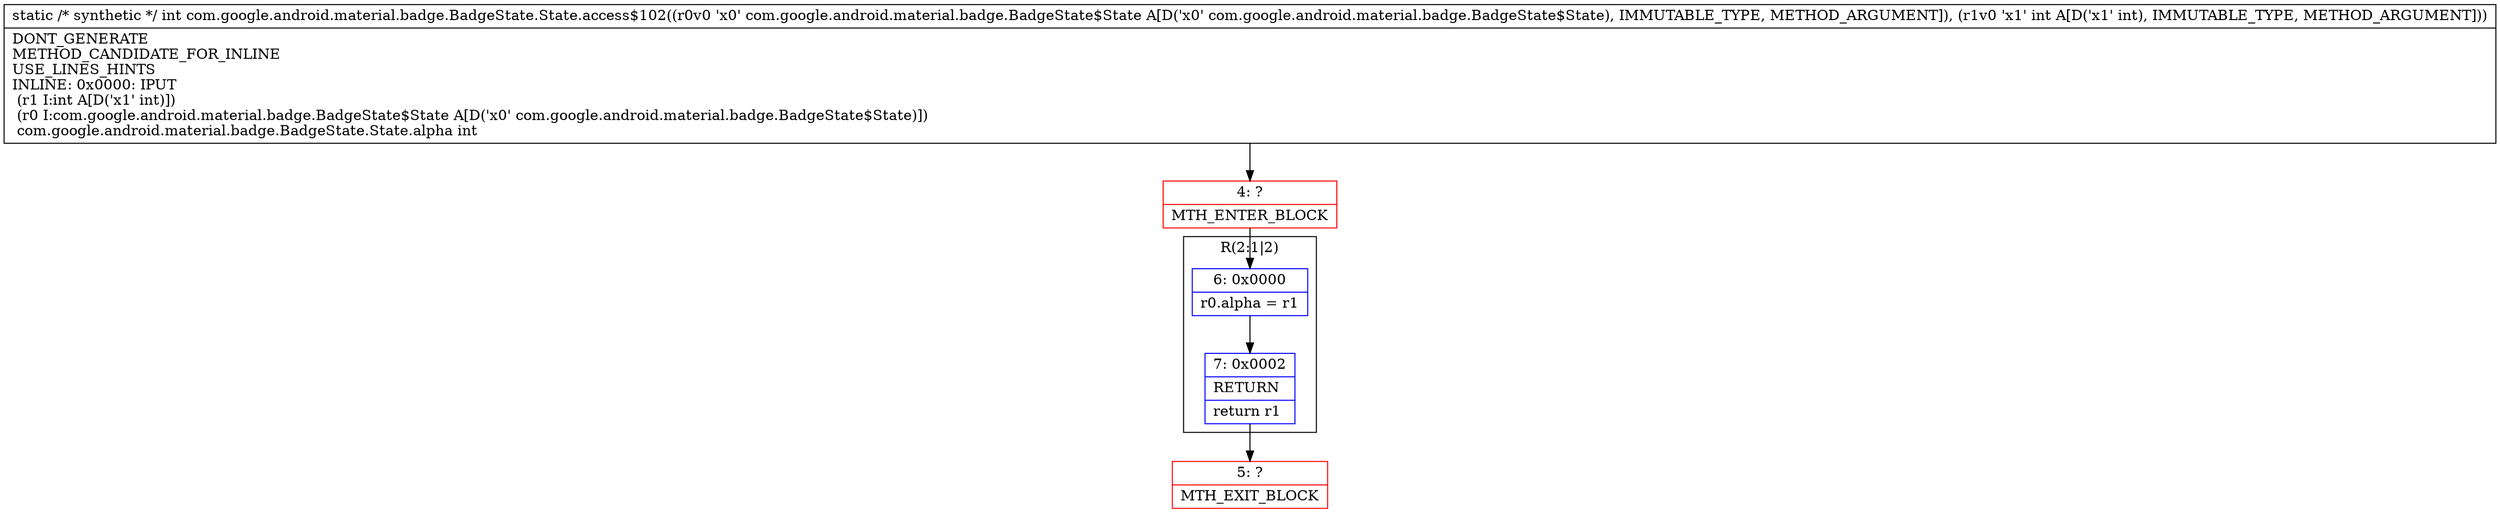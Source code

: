 digraph "CFG forcom.google.android.material.badge.BadgeState.State.access$102(Lcom\/google\/android\/material\/badge\/BadgeState$State;I)I" {
subgraph cluster_Region_1430188666 {
label = "R(2:1|2)";
node [shape=record,color=blue];
Node_6 [shape=record,label="{6\:\ 0x0000|r0.alpha = r1\l}"];
Node_7 [shape=record,label="{7\:\ 0x0002|RETURN\l|return r1\l}"];
}
Node_4 [shape=record,color=red,label="{4\:\ ?|MTH_ENTER_BLOCK\l}"];
Node_5 [shape=record,color=red,label="{5\:\ ?|MTH_EXIT_BLOCK\l}"];
MethodNode[shape=record,label="{static \/* synthetic *\/ int com.google.android.material.badge.BadgeState.State.access$102((r0v0 'x0' com.google.android.material.badge.BadgeState$State A[D('x0' com.google.android.material.badge.BadgeState$State), IMMUTABLE_TYPE, METHOD_ARGUMENT]), (r1v0 'x1' int A[D('x1' int), IMMUTABLE_TYPE, METHOD_ARGUMENT]))  | DONT_GENERATE\lMETHOD_CANDIDATE_FOR_INLINE\lUSE_LINES_HINTS\lINLINE: 0x0000: IPUT  \l  (r1 I:int A[D('x1' int)])\l  (r0 I:com.google.android.material.badge.BadgeState$State A[D('x0' com.google.android.material.badge.BadgeState$State)])\l com.google.android.material.badge.BadgeState.State.alpha int\l}"];
MethodNode -> Node_4;Node_6 -> Node_7;
Node_7 -> Node_5;
Node_4 -> Node_6;
}

